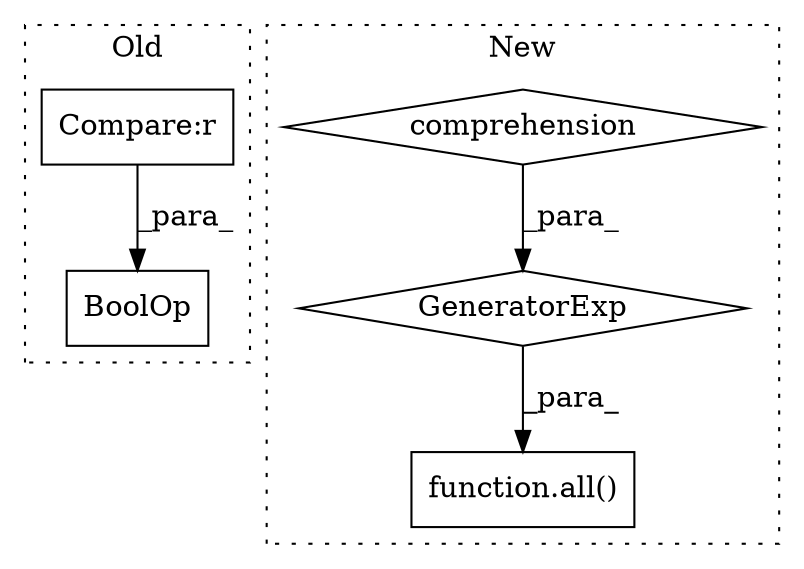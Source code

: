 digraph G {
subgraph cluster0 {
1 [label="BoolOp" a="72" s="28027" l="56" shape="box"];
3 [label="Compare:r" a="40" s="28057" l="26" shape="box"];
label = "Old";
style="dotted";
}
subgraph cluster1 {
2 [label="function.all()" a="75" s="30418,30425" l="4,51" shape="box"];
4 [label="comprehension" a="45" s="30443" l="3" shape="diamond"];
5 [label="GeneratorExp" a="55" s="30422" l="3" shape="diamond"];
label = "New";
style="dotted";
}
3 -> 1 [label="_para_"];
4 -> 5 [label="_para_"];
5 -> 2 [label="_para_"];
}